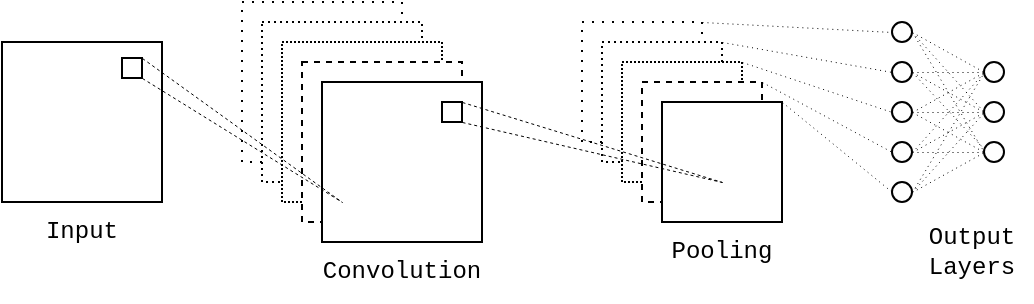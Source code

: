 <mxfile version="20.5.3" type="device"><diagram id="fEwLaHKRK0GQVY-GsxJ9" name="Page-1"><mxGraphModel dx="1591" dy="408" grid="1" gridSize="10" guides="1" tooltips="1" connect="1" arrows="1" fold="1" page="1" pageScale="1" pageWidth="850" pageHeight="1100" math="0" shadow="0"><root><mxCell id="0"/><mxCell id="1" parent="0"/><mxCell id="45UwMhx1EZ20dGDOIjoN-1" value="" style="whiteSpace=wrap;html=1;aspect=fixed;dashed=1;dashPattern=1 4;" vertex="1" parent="1"><mxGeometry x="100" y="240" width="80" height="80" as="geometry"/></mxCell><mxCell id="45UwMhx1EZ20dGDOIjoN-3" value="" style="whiteSpace=wrap;html=1;aspect=fixed;dashed=1;dashPattern=1 2;" vertex="1" parent="1"><mxGeometry x="110" y="250" width="80" height="80" as="geometry"/></mxCell><mxCell id="45UwMhx1EZ20dGDOIjoN-4" value="" style="whiteSpace=wrap;html=1;aspect=fixed;dashed=1;dashPattern=1 1;" vertex="1" parent="1"><mxGeometry x="120" y="260" width="80" height="80" as="geometry"/></mxCell><mxCell id="45UwMhx1EZ20dGDOIjoN-5" value="" style="whiteSpace=wrap;html=1;aspect=fixed;dashed=1;" vertex="1" parent="1"><mxGeometry x="130" y="270" width="80" height="80" as="geometry"/></mxCell><mxCell id="45UwMhx1EZ20dGDOIjoN-14" value="" style="whiteSpace=wrap;html=1;aspect=fixed;" vertex="1" parent="1"><mxGeometry x="-20" y="260" width="80" height="80" as="geometry"/></mxCell><mxCell id="45UwMhx1EZ20dGDOIjoN-15" value="" style="whiteSpace=wrap;html=1;aspect=fixed;" vertex="1" parent="1"><mxGeometry x="40" y="268" width="10" height="10" as="geometry"/></mxCell><mxCell id="45UwMhx1EZ20dGDOIjoN-18" value="" style="whiteSpace=wrap;html=1;aspect=fixed;" vertex="1" parent="1"><mxGeometry x="140" y="280" width="80" height="80" as="geometry"/></mxCell><mxCell id="45UwMhx1EZ20dGDOIjoN-19" value="" style="whiteSpace=wrap;html=1;aspect=fixed;" vertex="1" parent="1"><mxGeometry x="200" y="290" width="10" height="10" as="geometry"/></mxCell><mxCell id="45UwMhx1EZ20dGDOIjoN-21" value="" style="endArrow=none;html=1;strokeWidth=0.5;rounded=0;exitX=1;exitY=0;exitDx=0;exitDy=0;entryX=0;entryY=0;entryDx=0;entryDy=0;dashed=1;" edge="1" parent="1" source="45UwMhx1EZ20dGDOIjoN-15"><mxGeometry width="50" height="50" relative="1" as="geometry"><mxPoint x="10" y="420" as="sourcePoint"/><mxPoint x="150" y="340" as="targetPoint"/></mxGeometry></mxCell><mxCell id="45UwMhx1EZ20dGDOIjoN-22" value="" style="endArrow=none;html=1;strokeWidth=0.5;rounded=0;exitX=1;exitY=1;exitDx=0;exitDy=0;dashed=1;" edge="1" parent="1" source="45UwMhx1EZ20dGDOIjoN-15"><mxGeometry width="50" height="50" relative="1" as="geometry"><mxPoint x="140" y="330" as="sourcePoint"/><mxPoint x="150" y="340" as="targetPoint"/></mxGeometry></mxCell><mxCell id="45UwMhx1EZ20dGDOIjoN-35" value="" style="ellipse;whiteSpace=wrap;html=1;aspect=fixed;" vertex="1" parent="1"><mxGeometry x="425" y="250" width="10" height="10" as="geometry"/></mxCell><mxCell id="45UwMhx1EZ20dGDOIjoN-43" value="" style="ellipse;whiteSpace=wrap;html=1;aspect=fixed;" vertex="1" parent="1"><mxGeometry x="425" y="270" width="10" height="10" as="geometry"/></mxCell><mxCell id="45UwMhx1EZ20dGDOIjoN-44" value="" style="ellipse;whiteSpace=wrap;html=1;aspect=fixed;" vertex="1" parent="1"><mxGeometry x="425" y="290" width="10" height="10" as="geometry"/></mxCell><mxCell id="45UwMhx1EZ20dGDOIjoN-45" value="" style="ellipse;whiteSpace=wrap;html=1;aspect=fixed;" vertex="1" parent="1"><mxGeometry x="425" y="310" width="10" height="10" as="geometry"/></mxCell><mxCell id="45UwMhx1EZ20dGDOIjoN-46" value="" style="ellipse;whiteSpace=wrap;html=1;aspect=fixed;" vertex="1" parent="1"><mxGeometry x="425" y="330" width="10" height="10" as="geometry"/></mxCell><mxCell id="45UwMhx1EZ20dGDOIjoN-47" value="" style="ellipse;whiteSpace=wrap;html=1;aspect=fixed;" vertex="1" parent="1"><mxGeometry x="471" y="270" width="10" height="10" as="geometry"/></mxCell><mxCell id="45UwMhx1EZ20dGDOIjoN-48" value="" style="ellipse;whiteSpace=wrap;html=1;aspect=fixed;" vertex="1" parent="1"><mxGeometry x="471" y="290" width="10" height="10" as="geometry"/></mxCell><mxCell id="45UwMhx1EZ20dGDOIjoN-49" value="" style="ellipse;whiteSpace=wrap;html=1;aspect=fixed;" vertex="1" parent="1"><mxGeometry x="471" y="310" width="10" height="10" as="geometry"/></mxCell><mxCell id="45UwMhx1EZ20dGDOIjoN-54" value="" style="whiteSpace=wrap;html=1;aspect=fixed;dashed=1;dashPattern=1 4;" vertex="1" parent="1"><mxGeometry x="270" y="250" width="60" height="60" as="geometry"/></mxCell><mxCell id="45UwMhx1EZ20dGDOIjoN-55" value="" style="whiteSpace=wrap;html=1;aspect=fixed;dashed=1;dashPattern=1 2;" vertex="1" parent="1"><mxGeometry x="280" y="260" width="60" height="60" as="geometry"/></mxCell><mxCell id="45UwMhx1EZ20dGDOIjoN-56" value="" style="whiteSpace=wrap;html=1;aspect=fixed;dashed=1;dashPattern=1 1;" vertex="1" parent="1"><mxGeometry x="290" y="270" width="60" height="60" as="geometry"/></mxCell><mxCell id="45UwMhx1EZ20dGDOIjoN-57" value="" style="whiteSpace=wrap;html=1;aspect=fixed;dashed=1;" vertex="1" parent="1"><mxGeometry x="300" y="280" width="60" height="60" as="geometry"/></mxCell><mxCell id="45UwMhx1EZ20dGDOIjoN-58" value="" style="whiteSpace=wrap;html=1;aspect=fixed;" vertex="1" parent="1"><mxGeometry x="310" y="290" width="60" height="60" as="geometry"/></mxCell><mxCell id="45UwMhx1EZ20dGDOIjoN-50" value="" style="endArrow=none;html=1;strokeWidth=0.5;rounded=0;exitX=1;exitY=0;exitDx=0;exitDy=0;dashed=1;" edge="1" parent="1" source="45UwMhx1EZ20dGDOIjoN-19"><mxGeometry width="50" height="50" relative="1" as="geometry"><mxPoint x="240" y="254" as="sourcePoint"/><mxPoint x="340" y="330" as="targetPoint"/></mxGeometry></mxCell><mxCell id="45UwMhx1EZ20dGDOIjoN-53" value="" style="endArrow=none;dashed=1;html=1;rounded=0;strokeWidth=0.5;exitX=1;exitY=1;exitDx=0;exitDy=0;" edge="1" parent="1" source="45UwMhx1EZ20dGDOIjoN-19"><mxGeometry width="50" height="50" relative="1" as="geometry"><mxPoint x="220" y="350" as="sourcePoint"/><mxPoint x="340" y="330" as="targetPoint"/></mxGeometry></mxCell><mxCell id="45UwMhx1EZ20dGDOIjoN-59" value="" style="endArrow=none;html=1;rounded=0;dashed=1;strokeWidth=0.5;entryX=0;entryY=0.5;entryDx=0;entryDy=0;dashPattern=1 4;endFill=0;" edge="1" parent="1" target="45UwMhx1EZ20dGDOIjoN-35"><mxGeometry width="50" height="50" relative="1" as="geometry"><mxPoint x="330" y="250" as="sourcePoint"/><mxPoint x="380" y="200" as="targetPoint"/></mxGeometry></mxCell><mxCell id="45UwMhx1EZ20dGDOIjoN-60" value="" style="endArrow=none;html=1;rounded=0;dashed=1;strokeWidth=0.5;entryX=0;entryY=0.5;entryDx=0;entryDy=0;dashPattern=1 4;endFill=0;" edge="1" parent="1" target="45UwMhx1EZ20dGDOIjoN-43"><mxGeometry width="50" height="50" relative="1" as="geometry"><mxPoint x="340" y="260" as="sourcePoint"/><mxPoint x="435" y="265" as="targetPoint"/></mxGeometry></mxCell><mxCell id="45UwMhx1EZ20dGDOIjoN-61" value="" style="endArrow=none;html=1;rounded=0;dashed=1;strokeWidth=0.5;entryX=0;entryY=0.5;entryDx=0;entryDy=0;dashPattern=1 4;endFill=0;" edge="1" parent="1" target="45UwMhx1EZ20dGDOIjoN-44"><mxGeometry width="50" height="50" relative="1" as="geometry"><mxPoint x="350" y="270" as="sourcePoint"/><mxPoint x="445" y="275" as="targetPoint"/></mxGeometry></mxCell><mxCell id="45UwMhx1EZ20dGDOIjoN-62" value="" style="endArrow=none;html=1;rounded=0;dashed=1;strokeWidth=0.5;entryX=0;entryY=0.5;entryDx=0;entryDy=0;dashPattern=1 4;endFill=0;" edge="1" parent="1" target="45UwMhx1EZ20dGDOIjoN-45"><mxGeometry width="50" height="50" relative="1" as="geometry"><mxPoint x="360" y="280" as="sourcePoint"/><mxPoint x="455" y="285" as="targetPoint"/></mxGeometry></mxCell><mxCell id="45UwMhx1EZ20dGDOIjoN-63" value="" style="endArrow=none;html=1;rounded=0;dashed=1;strokeWidth=0.5;entryX=0;entryY=0.5;entryDx=0;entryDy=0;dashPattern=1 4;endFill=0;" edge="1" parent="1" target="45UwMhx1EZ20dGDOIjoN-46"><mxGeometry width="50" height="50" relative="1" as="geometry"><mxPoint x="370" y="290" as="sourcePoint"/><mxPoint x="465" y="295" as="targetPoint"/></mxGeometry></mxCell><mxCell id="45UwMhx1EZ20dGDOIjoN-64" value="" style="endArrow=none;html=1;rounded=0;dashed=1;strokeWidth=0.5;entryX=0;entryY=0.5;entryDx=0;entryDy=0;endFill=0;exitX=1;exitY=0.5;exitDx=0;exitDy=0;dashPattern=1 4;" edge="1" parent="1" source="45UwMhx1EZ20dGDOIjoN-35" target="45UwMhx1EZ20dGDOIjoN-47"><mxGeometry width="50" height="50" relative="1" as="geometry"><mxPoint x="380" y="300" as="sourcePoint"/><mxPoint x="475" y="305" as="targetPoint"/></mxGeometry></mxCell><mxCell id="45UwMhx1EZ20dGDOIjoN-65" value="" style="endArrow=none;html=1;rounded=0;dashed=1;strokeWidth=0.5;entryX=0;entryY=0.5;entryDx=0;entryDy=0;endFill=0;exitX=1;exitY=0.5;exitDx=0;exitDy=0;dashPattern=1 4;" edge="1" parent="1" source="45UwMhx1EZ20dGDOIjoN-35" target="45UwMhx1EZ20dGDOIjoN-48"><mxGeometry width="50" height="50" relative="1" as="geometry"><mxPoint x="390" y="310" as="sourcePoint"/><mxPoint x="485" y="315" as="targetPoint"/></mxGeometry></mxCell><mxCell id="45UwMhx1EZ20dGDOIjoN-66" value="" style="endArrow=none;html=1;rounded=0;dashed=1;strokeWidth=0.5;entryX=0;entryY=0.5;entryDx=0;entryDy=0;endFill=0;exitX=1;exitY=0.5;exitDx=0;exitDy=0;dashPattern=1 4;" edge="1" parent="1" source="45UwMhx1EZ20dGDOIjoN-35" target="45UwMhx1EZ20dGDOIjoN-49"><mxGeometry width="50" height="50" relative="1" as="geometry"><mxPoint x="400" y="320" as="sourcePoint"/><mxPoint x="495" y="325" as="targetPoint"/></mxGeometry></mxCell><mxCell id="45UwMhx1EZ20dGDOIjoN-67" value="" style="endArrow=none;html=1;rounded=0;dashed=1;strokeWidth=0.5;entryX=0;entryY=0.5;entryDx=0;entryDy=0;endFill=0;exitX=1;exitY=0.5;exitDx=0;exitDy=0;dashPattern=1 4;" edge="1" parent="1" source="45UwMhx1EZ20dGDOIjoN-43" target="45UwMhx1EZ20dGDOIjoN-47"><mxGeometry width="50" height="50" relative="1" as="geometry"><mxPoint x="445.0" y="265" as="sourcePoint"/><mxPoint x="481.0" y="285" as="targetPoint"/></mxGeometry></mxCell><mxCell id="45UwMhx1EZ20dGDOIjoN-68" value="" style="endArrow=none;html=1;rounded=0;dashed=1;strokeWidth=0.5;entryX=0;entryY=0.5;entryDx=0;entryDy=0;endFill=0;dashPattern=1 4;exitX=1;exitY=0.5;exitDx=0;exitDy=0;" edge="1" parent="1" source="45UwMhx1EZ20dGDOIjoN-43" target="45UwMhx1EZ20dGDOIjoN-48"><mxGeometry width="50" height="50" relative="1" as="geometry"><mxPoint x="440" y="280" as="sourcePoint"/><mxPoint x="491.0" y="295" as="targetPoint"/></mxGeometry></mxCell><mxCell id="45UwMhx1EZ20dGDOIjoN-69" value="" style="endArrow=none;html=1;rounded=0;dashed=1;strokeWidth=0.5;entryX=-0.043;entryY=0.296;entryDx=0;entryDy=0;endFill=0;exitX=1;exitY=0.5;exitDx=0;exitDy=0;dashPattern=1 4;entryPerimeter=0;" edge="1" parent="1" source="45UwMhx1EZ20dGDOIjoN-43" target="45UwMhx1EZ20dGDOIjoN-49"><mxGeometry width="50" height="50" relative="1" as="geometry"><mxPoint x="465.0" y="285" as="sourcePoint"/><mxPoint x="501.0" y="305" as="targetPoint"/></mxGeometry></mxCell><mxCell id="45UwMhx1EZ20dGDOIjoN-73" value="" style="endArrow=none;html=1;rounded=0;dashed=1;strokeWidth=0.5;entryX=0;entryY=0.5;entryDx=0;entryDy=0;endFill=0;exitX=1;exitY=0.5;exitDx=0;exitDy=0;dashPattern=1 4;" edge="1" parent="1" source="45UwMhx1EZ20dGDOIjoN-44" target="45UwMhx1EZ20dGDOIjoN-47"><mxGeometry width="50" height="50" relative="1" as="geometry"><mxPoint x="475.0" y="295" as="sourcePoint"/><mxPoint x="511.0" y="315" as="targetPoint"/></mxGeometry></mxCell><mxCell id="45UwMhx1EZ20dGDOIjoN-74" value="" style="endArrow=none;html=1;rounded=0;dashed=1;strokeWidth=0.5;entryX=0;entryY=0.5;entryDx=0;entryDy=0;endFill=0;exitX=1;exitY=0.5;exitDx=0;exitDy=0;dashPattern=1 4;" edge="1" parent="1" source="45UwMhx1EZ20dGDOIjoN-44" target="45UwMhx1EZ20dGDOIjoN-48"><mxGeometry width="50" height="50" relative="1" as="geometry"><mxPoint x="485.0" y="305" as="sourcePoint"/><mxPoint x="521.0" y="325" as="targetPoint"/></mxGeometry></mxCell><mxCell id="45UwMhx1EZ20dGDOIjoN-75" value="" style="endArrow=none;html=1;rounded=0;dashed=1;strokeWidth=0.5;entryX=0;entryY=0.5;entryDx=0;entryDy=0;endFill=0;exitX=1;exitY=0.5;exitDx=0;exitDy=0;dashPattern=1 4;" edge="1" parent="1" source="45UwMhx1EZ20dGDOIjoN-44" target="45UwMhx1EZ20dGDOIjoN-49"><mxGeometry width="50" height="50" relative="1" as="geometry"><mxPoint x="495.0" y="315" as="sourcePoint"/><mxPoint x="531.0" y="335" as="targetPoint"/></mxGeometry></mxCell><mxCell id="45UwMhx1EZ20dGDOIjoN-76" value="" style="endArrow=none;html=1;rounded=0;dashed=1;strokeWidth=0.5;entryX=0;entryY=0.5;entryDx=0;entryDy=0;endFill=0;exitX=1;exitY=0.5;exitDx=0;exitDy=0;dashPattern=1 4;" edge="1" parent="1" source="45UwMhx1EZ20dGDOIjoN-45" target="45UwMhx1EZ20dGDOIjoN-47"><mxGeometry width="50" height="50" relative="1" as="geometry"><mxPoint x="505.0" y="325" as="sourcePoint"/><mxPoint x="541.0" y="345" as="targetPoint"/></mxGeometry></mxCell><mxCell id="45UwMhx1EZ20dGDOIjoN-77" value="" style="endArrow=none;html=1;rounded=0;dashed=1;strokeWidth=0.5;entryX=0;entryY=0.5;entryDx=0;entryDy=0;endFill=0;exitX=1;exitY=0.5;exitDx=0;exitDy=0;dashPattern=1 4;" edge="1" parent="1" source="45UwMhx1EZ20dGDOIjoN-45" target="45UwMhx1EZ20dGDOIjoN-48"><mxGeometry width="50" height="50" relative="1" as="geometry"><mxPoint x="515.0" y="335" as="sourcePoint"/><mxPoint x="551.0" y="355" as="targetPoint"/></mxGeometry></mxCell><mxCell id="45UwMhx1EZ20dGDOIjoN-78" value="" style="endArrow=none;html=1;rounded=0;dashed=1;strokeWidth=0.5;entryX=0;entryY=0.5;entryDx=0;entryDy=0;endFill=0;exitX=1;exitY=0.5;exitDx=0;exitDy=0;dashPattern=1 4;" edge="1" parent="1" source="45UwMhx1EZ20dGDOIjoN-45" target="45UwMhx1EZ20dGDOIjoN-49"><mxGeometry width="50" height="50" relative="1" as="geometry"><mxPoint x="525.0" y="345" as="sourcePoint"/><mxPoint x="561.0" y="365" as="targetPoint"/></mxGeometry></mxCell><mxCell id="45UwMhx1EZ20dGDOIjoN-79" value="" style="endArrow=none;html=1;rounded=0;dashed=1;strokeWidth=0.5;entryX=0;entryY=0.5;entryDx=0;entryDy=0;endFill=0;exitX=1;exitY=0.5;exitDx=0;exitDy=0;dashPattern=1 4;" edge="1" parent="1" source="45UwMhx1EZ20dGDOIjoN-46" target="45UwMhx1EZ20dGDOIjoN-49"><mxGeometry width="50" height="50" relative="1" as="geometry"><mxPoint x="535.0" y="355" as="sourcePoint"/><mxPoint x="571.0" y="375" as="targetPoint"/></mxGeometry></mxCell><mxCell id="45UwMhx1EZ20dGDOIjoN-80" value="" style="endArrow=none;html=1;rounded=0;dashed=1;strokeWidth=0.5;endFill=0;dashPattern=1 4;entryX=0;entryY=0.5;entryDx=0;entryDy=0;exitX=1;exitY=0.5;exitDx=0;exitDy=0;" edge="1" parent="1" source="45UwMhx1EZ20dGDOIjoN-46" target="45UwMhx1EZ20dGDOIjoN-47"><mxGeometry width="50" height="50" relative="1" as="geometry"><mxPoint x="440" y="340" as="sourcePoint"/><mxPoint x="470" y="280" as="targetPoint"/></mxGeometry></mxCell><mxCell id="45UwMhx1EZ20dGDOIjoN-81" value="" style="endArrow=none;html=1;rounded=0;dashed=1;strokeWidth=0.5;endFill=0;exitX=1;exitY=0.5;exitDx=0;exitDy=0;dashPattern=1 4;entryX=0;entryY=0.5;entryDx=0;entryDy=0;" edge="1" parent="1" source="45UwMhx1EZ20dGDOIjoN-46" target="45UwMhx1EZ20dGDOIjoN-48"><mxGeometry width="50" height="50" relative="1" as="geometry"><mxPoint x="458.0" y="350" as="sourcePoint"/><mxPoint x="490" y="320" as="targetPoint"/></mxGeometry></mxCell><mxCell id="45UwMhx1EZ20dGDOIjoN-82" value="Input" style="text;html=1;strokeColor=none;fillColor=none;align=center;verticalAlign=middle;whiteSpace=wrap;rounded=0;dashed=1;dashPattern=1 4;fontFamily=Courier New;" vertex="1" parent="1"><mxGeometry x="-10" y="340" width="60" height="30" as="geometry"/></mxCell><mxCell id="45UwMhx1EZ20dGDOIjoN-83" value="Convolution" style="text;html=1;strokeColor=none;fillColor=none;align=center;verticalAlign=middle;whiteSpace=wrap;rounded=0;dashed=1;dashPattern=1 4;fontFamily=Courier New;" vertex="1" parent="1"><mxGeometry x="150" y="360" width="60" height="30" as="geometry"/></mxCell><mxCell id="45UwMhx1EZ20dGDOIjoN-84" value="Pooling" style="text;html=1;strokeColor=none;fillColor=none;align=center;verticalAlign=middle;whiteSpace=wrap;rounded=0;dashed=1;dashPattern=1 4;fontFamily=Courier New;" vertex="1" parent="1"><mxGeometry x="310" y="350" width="60" height="30" as="geometry"/></mxCell><mxCell id="45UwMhx1EZ20dGDOIjoN-85" value="Output Layers" style="text;html=1;strokeColor=none;fillColor=none;align=center;verticalAlign=middle;whiteSpace=wrap;rounded=0;dashed=1;dashPattern=1 4;fontFamily=Courier New;" vertex="1" parent="1"><mxGeometry x="435" y="350" width="60" height="30" as="geometry"/></mxCell></root></mxGraphModel></diagram></mxfile>